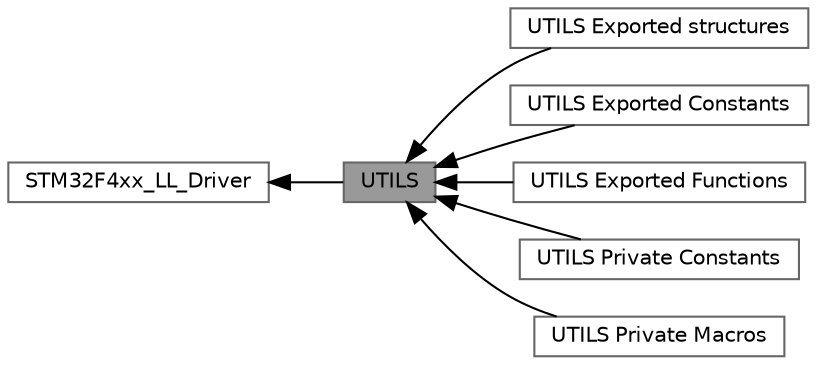digraph "UTILS"
{
 // LATEX_PDF_SIZE
  bgcolor="transparent";
  edge [fontname=Helvetica,fontsize=10,labelfontname=Helvetica,labelfontsize=10];
  node [fontname=Helvetica,fontsize=10,shape=box,height=0.2,width=0.4];
  rankdir=LR;
  Node2 [id="Node000002",label="STM32F4xx_LL_Driver",height=0.2,width=0.4,color="grey40", fillcolor="white", style="filled",URL="$group__STM32F4xx__LL__Driver.html",tooltip=" "];
  Node1 [id="Node000001",label="UTILS",height=0.2,width=0.4,color="gray40", fillcolor="grey60", style="filled", fontcolor="black",tooltip=" "];
  Node5 [id="Node000005",label="UTILS Exported structures",height=0.2,width=0.4,color="grey40", fillcolor="white", style="filled",URL="$group__UTILS__LL__ES__INIT.html",tooltip=" "];
  Node6 [id="Node000006",label="UTILS Exported Constants",height=0.2,width=0.4,color="grey40", fillcolor="white", style="filled",URL="$group__UTILS__LL__Exported__Constants.html",tooltip=" "];
  Node7 [id="Node000007",label="UTILS Exported Functions",height=0.2,width=0.4,color="grey40", fillcolor="white", style="filled",URL="$group__UTILS__LL__Exported__Functions.html",tooltip=" "];
  Node3 [id="Node000003",label="UTILS Private Constants",height=0.2,width=0.4,color="grey40", fillcolor="white", style="filled",URL="$group__UTILS__LL__Private__Constants.html",tooltip=" "];
  Node4 [id="Node000004",label="UTILS Private Macros",height=0.2,width=0.4,color="grey40", fillcolor="white", style="filled",URL="$group__UTILS__LL__Private__Macros.html",tooltip=" "];
  Node2->Node1 [shape=plaintext, dir="back", style="solid"];
  Node1->Node3 [shape=plaintext, dir="back", style="solid"];
  Node1->Node4 [shape=plaintext, dir="back", style="solid"];
  Node1->Node5 [shape=plaintext, dir="back", style="solid"];
  Node1->Node6 [shape=plaintext, dir="back", style="solid"];
  Node1->Node7 [shape=plaintext, dir="back", style="solid"];
}
